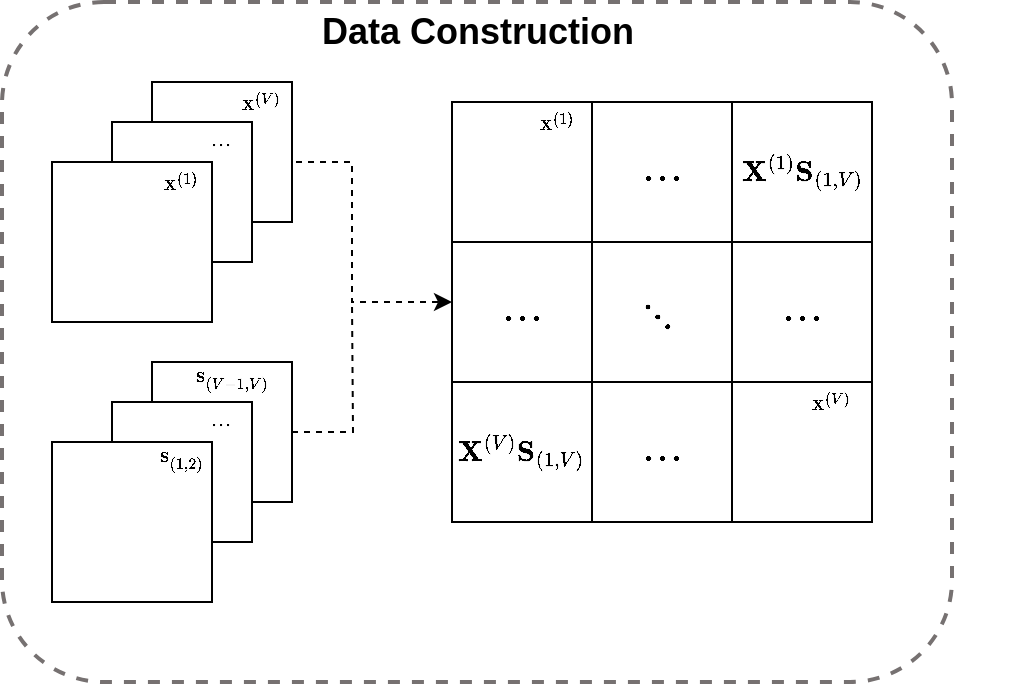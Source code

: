 <mxfile version="21.6.3" type="github">
  <diagram name="Page-1" id="2YBvvXClWsGukQMizWep">
    <mxGraphModel dx="1253" dy="985" grid="1" gridSize="10" guides="1" tooltips="1" connect="1" arrows="1" fold="1" page="1" pageScale="1" pageWidth="1169" pageHeight="827" math="1" shadow="0">
      <root>
        <mxCell id="0" />
        <mxCell id="1" parent="0" />
        <mxCell id="ysqjjSb5tepzdiBI0oHy-70" value="" style="rounded=1;whiteSpace=wrap;html=1;fillColor=none;dashed=1;strokeColor=#767171;strokeWidth=2;" vertex="1" parent="1">
          <mxGeometry x="15" y="50" width="475" height="340" as="geometry" />
        </mxCell>
        <mxCell id="ysqjjSb5tepzdiBI0oHy-49" value="" style="rounded=0;whiteSpace=wrap;html=1;" vertex="1" parent="1">
          <mxGeometry x="240" y="100" width="210" height="210" as="geometry" />
        </mxCell>
        <mxCell id="ysqjjSb5tepzdiBI0oHy-73" value="" style="edgeStyle=orthogonalEdgeStyle;rounded=0;orthogonalLoop=1;jettySize=auto;html=1;dashed=1;" edge="1" parent="1">
          <mxGeometry relative="1" as="geometry">
            <mxPoint x="150" y="130.0" as="sourcePoint" />
            <mxPoint x="240" y="200" as="targetPoint" />
            <Array as="points">
              <mxPoint x="190" y="130" />
              <mxPoint x="190" y="200" />
            </Array>
          </mxGeometry>
        </mxCell>
        <mxCell id="ysqjjSb5tepzdiBI0oHy-38" value="" style="rounded=0;whiteSpace=wrap;html=1;" vertex="1" parent="1">
          <mxGeometry x="90" y="90" width="70" height="70" as="geometry" />
        </mxCell>
        <mxCell id="ysqjjSb5tepzdiBI0oHy-37" value="" style="rounded=0;whiteSpace=wrap;html=1;" vertex="1" parent="1">
          <mxGeometry x="70" y="110" width="70" height="70" as="geometry" />
        </mxCell>
        <mxCell id="ysqjjSb5tepzdiBI0oHy-35" value="" style="rounded=0;whiteSpace=wrap;html=1;fontSize=11;verticalAlign=top;align=right;" vertex="1" parent="1">
          <mxGeometry x="40" y="130" width="80" height="80" as="geometry" />
        </mxCell>
        <mxCell id="ysqjjSb5tepzdiBI0oHy-39" value="&lt;font style=&quot;font-size: 6px;&quot;&gt;$$\mathbf{X}^{(V)}$$&lt;/font&gt;" style="text;html=1;strokeColor=none;fillColor=none;align=center;verticalAlign=middle;whiteSpace=wrap;rounded=0;fontSize=9;" vertex="1" parent="1">
          <mxGeometry x="135" y="90" width="20" height="20" as="geometry" />
        </mxCell>
        <mxCell id="ysqjjSb5tepzdiBI0oHy-40" value="&lt;font style=&quot;font-size: 6px;&quot;&gt;$$\mathbf{...}$$&lt;/font&gt;" style="text;html=1;strokeColor=none;fillColor=none;align=center;verticalAlign=middle;whiteSpace=wrap;rounded=0;fontSize=9;" vertex="1" parent="1">
          <mxGeometry x="115" y="110" width="20" height="20" as="geometry" />
        </mxCell>
        <mxCell id="ysqjjSb5tepzdiBI0oHy-41" value="&lt;font style=&quot;font-size: 6px;&quot;&gt;$$\mathbf{X}^{(1)}$$&lt;/font&gt;" style="text;html=1;strokeColor=none;fillColor=none;align=center;verticalAlign=middle;whiteSpace=wrap;rounded=0;fontSize=9;" vertex="1" parent="1">
          <mxGeometry x="95" y="130" width="20" height="20" as="geometry" />
        </mxCell>
        <mxCell id="ysqjjSb5tepzdiBI0oHy-75" style="edgeStyle=orthogonalEdgeStyle;rounded=0;orthogonalLoop=1;jettySize=auto;html=1;dashed=1;endArrow=none;endFill=0;" edge="1" parent="1" source="ysqjjSb5tepzdiBI0oHy-43">
          <mxGeometry relative="1" as="geometry">
            <mxPoint x="190" y="200.0" as="targetPoint" />
          </mxGeometry>
        </mxCell>
        <mxCell id="ysqjjSb5tepzdiBI0oHy-43" value="" style="rounded=0;whiteSpace=wrap;html=1;" vertex="1" parent="1">
          <mxGeometry x="90" y="230" width="70" height="70" as="geometry" />
        </mxCell>
        <mxCell id="ysqjjSb5tepzdiBI0oHy-44" value="" style="rounded=0;whiteSpace=wrap;html=1;" vertex="1" parent="1">
          <mxGeometry x="70" y="250" width="70" height="70" as="geometry" />
        </mxCell>
        <mxCell id="ysqjjSb5tepzdiBI0oHy-45" value="" style="rounded=0;whiteSpace=wrap;html=1;fontSize=11;verticalAlign=top;align=right;" vertex="1" parent="1">
          <mxGeometry x="40" y="270" width="80" height="80" as="geometry" />
        </mxCell>
        <mxCell id="ysqjjSb5tepzdiBI0oHy-46" value="&lt;font style=&quot;font-size: 6px;&quot;&gt;$$\mathbf{S}_{(V-1,V)}$$&lt;/font&gt;" style="text;html=1;strokeColor=none;fillColor=none;align=center;verticalAlign=middle;whiteSpace=wrap;rounded=0;fontSize=9;" vertex="1" parent="1">
          <mxGeometry x="120" y="230" width="20" height="20" as="geometry" />
        </mxCell>
        <mxCell id="ysqjjSb5tepzdiBI0oHy-47" value="&lt;font style=&quot;font-size: 6px;&quot;&gt;$$\mathbf{...}$$&lt;/font&gt;" style="text;html=1;strokeColor=none;fillColor=none;align=center;verticalAlign=middle;whiteSpace=wrap;rounded=0;fontSize=9;" vertex="1" parent="1">
          <mxGeometry x="115" y="250" width="20" height="20" as="geometry" />
        </mxCell>
        <mxCell id="ysqjjSb5tepzdiBI0oHy-48" value="&lt;font style=&quot;font-size: 6px;&quot;&gt;$$\mathbf{S}_{(1,2)}$$&lt;/font&gt;" style="text;html=1;strokeColor=none;fillColor=none;align=center;verticalAlign=middle;whiteSpace=wrap;rounded=0;fontSize=9;" vertex="1" parent="1">
          <mxGeometry x="95" y="270" width="20" height="20" as="geometry" />
        </mxCell>
        <mxCell id="ysqjjSb5tepzdiBI0oHy-50" value="````" style="rounded=0;whiteSpace=wrap;html=1;" vertex="1" parent="1">
          <mxGeometry x="240" y="100" width="70" height="70" as="geometry" />
        </mxCell>
        <mxCell id="ysqjjSb5tepzdiBI0oHy-51" value="" style="rounded=0;whiteSpace=wrap;html=1;" vertex="1" parent="1">
          <mxGeometry x="310" y="170" width="70" height="70" as="geometry" />
        </mxCell>
        <mxCell id="ysqjjSb5tepzdiBI0oHy-52" value="" style="rounded=0;whiteSpace=wrap;html=1;" vertex="1" parent="1">
          <mxGeometry x="380" y="240" width="70" height="70" as="geometry" />
        </mxCell>
        <mxCell id="ysqjjSb5tepzdiBI0oHy-54" value="$$\mathbf{...}$$" style="rounded=0;whiteSpace=wrap;html=1;" vertex="1" parent="1">
          <mxGeometry x="240" y="170" width="70" height="70" as="geometry" />
        </mxCell>
        <mxCell id="ysqjjSb5tepzdiBI0oHy-55" value="$$\mathbf{X}^{(V)}\mathbf{S}_{(1,V)}$$" style="rounded=0;whiteSpace=wrap;html=1;" vertex="1" parent="1">
          <mxGeometry x="240" y="240" width="70" height="70" as="geometry" />
        </mxCell>
        <mxCell id="ysqjjSb5tepzdiBI0oHy-56" value="$$\mathbf{...}$$" style="rounded=0;whiteSpace=wrap;html=1;" vertex="1" parent="1">
          <mxGeometry x="380" y="170" width="70" height="70" as="geometry" />
        </mxCell>
        <mxCell id="ysqjjSb5tepzdiBI0oHy-57" value="$$\mathbf{...}$$" style="rounded=0;whiteSpace=wrap;html=1;" vertex="1" parent="1">
          <mxGeometry x="310" y="100" width="70" height="70" as="geometry" />
        </mxCell>
        <mxCell id="ysqjjSb5tepzdiBI0oHy-58" value="$$\mathbf{X}^{(1)}\mathbf{S}_{(1,V)}$$" style="rounded=0;whiteSpace=wrap;html=1;align=center;" vertex="1" parent="1">
          <mxGeometry x="380" y="100" width="70" height="70" as="geometry" />
        </mxCell>
        <mxCell id="ysqjjSb5tepzdiBI0oHy-60" value="&lt;font style=&quot;font-size: 6px;&quot;&gt;$$\mathbf{X}^{(1)}$$&lt;/font&gt;" style="text;html=1;strokeColor=none;fillColor=none;align=center;verticalAlign=middle;whiteSpace=wrap;rounded=0;fontSize=9;" vertex="1" parent="1">
          <mxGeometry x="290" y="100" width="5" height="20" as="geometry" />
        </mxCell>
        <mxCell id="ysqjjSb5tepzdiBI0oHy-66" value="&lt;font style=&quot;font-size: 6px;&quot;&gt;$$\mathbf{X}^{(V)}$$&lt;/font&gt;" style="text;html=1;strokeColor=none;fillColor=none;align=center;verticalAlign=middle;whiteSpace=wrap;rounded=0;fontSize=9;" vertex="1" parent="1">
          <mxGeometry x="420" y="240" width="20" height="20" as="geometry" />
        </mxCell>
        <mxCell id="ysqjjSb5tepzdiBI0oHy-67" value="&lt;font style=&quot;font-size: 12px;&quot;&gt;$$\mathbf{...}$$&lt;/font&gt;" style="text;html=1;strokeColor=none;fillColor=none;align=center;verticalAlign=middle;whiteSpace=wrap;rounded=0;rotation=45;" vertex="1" parent="1">
          <mxGeometry x="315" y="190" width="60" height="30" as="geometry" />
        </mxCell>
        <mxCell id="ysqjjSb5tepzdiBI0oHy-69" value="$$\mathbf{...}$$" style="rounded=0;whiteSpace=wrap;html=1;" vertex="1" parent="1">
          <mxGeometry x="310" y="240" width="70" height="70" as="geometry" />
        </mxCell>
        <mxCell id="ysqjjSb5tepzdiBI0oHy-71" value="&lt;b&gt;&lt;font style=&quot;font-size: 18px;&quot;&gt;Data Construction&lt;/font&gt;&lt;/b&gt;" style="text;html=1;strokeColor=none;fillColor=none;align=center;verticalAlign=middle;whiteSpace=wrap;rounded=0;" vertex="1" parent="1">
          <mxGeometry x="147.5" y="50" width="210" height="30" as="geometry" />
        </mxCell>
      </root>
    </mxGraphModel>
  </diagram>
</mxfile>
